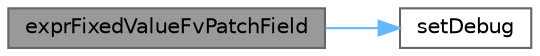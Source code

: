 digraph "exprFixedValueFvPatchField"
{
 // LATEX_PDF_SIZE
  bgcolor="transparent";
  edge [fontname=Helvetica,fontsize=10,labelfontname=Helvetica,labelfontsize=10];
  node [fontname=Helvetica,fontsize=10,shape=box,height=0.2,width=0.4];
  rankdir="LR";
  Node1 [id="Node000001",label="exprFixedValueFvPatchField",height=0.2,width=0.4,color="gray40", fillcolor="grey60", style="filled", fontcolor="black",tooltip=" "];
  Node1 -> Node2 [id="edge1_Node000001_Node000002",color="steelblue1",style="solid",tooltip=" "];
  Node2 [id="Node000002",label="setDebug",height=0.2,width=0.4,color="grey40", fillcolor="white", style="filled",URL="$classFoam_1_1exprFixedValueFvPatchField.html#a8166bd9e747d2c219cf287b511235906",tooltip=" "];
}

